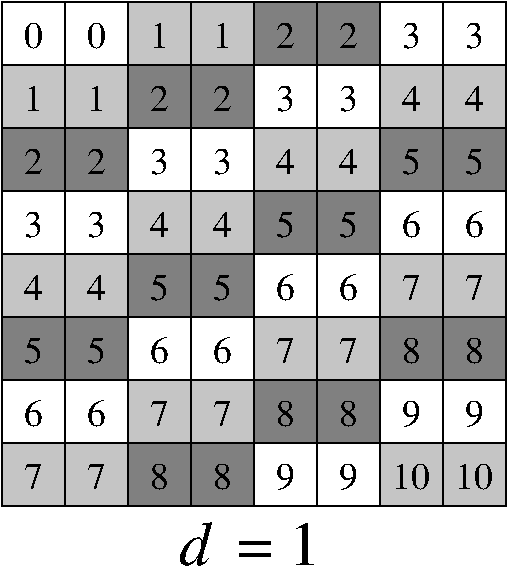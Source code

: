#FIG 3.2  Produced by output_lines
Landscape
Center
Metric
A4      
100.00
Single
-2
1200 2
0 32 #c5c5c5
0 33 #808080
2 2 0 1 0 7 50 -1 20 0.000 0 0 -1 0 0 5
         1800 1800 2250 1800 2250 2250 1800 2250 1800 1800
2 2 0 1 0 7 50 -1 -1 0.000 0 0 -1 0 0 5
         1800 1800 2250 1800 2250 2250 1800 2250 1800 1800
4 1 0 50 -1 0 18 0.0000 4 135 105 2025 2130 0\001
2 2 0 1 0 7 50 -1 20 0.000 0 0 -1 0 0 5
         2250 1800 2700 1800 2700 2250 2250 2250 2250 1800
2 2 0 1 0 7 50 -1 -1 0.000 0 0 -1 0 0 5
         2250 1800 2700 1800 2700 2250 2250 2250 2250 1800
4 1 0 50 -1 0 18 0.0000 4 135 105 2475 2130 0\001
2 2 0 1 0 32 50 -1 20 0.000 0 0 -1 0 0 5
         2700 1800 3150 1800 3150 2250 2700 2250 2700 1800
2 2 0 1 0 7 50 -1 -1 0.000 0 0 -1 0 0 5
         2700 1800 3150 1800 3150 2250 2700 2250 2700 1800
4 1 0 50 -1 0 18 0.0000 4 135 105 2925 2130 1\001
2 2 0 1 0 32 50 -1 20 0.000 0 0 -1 0 0 5
         3150 1800 3600 1800 3600 2250 3150 2250 3150 1800
2 2 0 1 0 7 50 -1 -1 0.000 0 0 -1 0 0 5
         3150 1800 3600 1800 3600 2250 3150 2250 3150 1800
4 1 0 50 -1 0 18 0.0000 4 135 105 3375 2130 1\001
2 2 0 1 0 33 50 -1 20 0.000 0 0 -1 0 0 5
         3600 1800 4050 1800 4050 2250 3600 2250 3600 1800
2 2 0 1 0 7 50 -1 -1 0.000 0 0 -1 0 0 5
         3600 1800 4050 1800 4050 2250 3600 2250 3600 1800
4 1 0 50 -1 0 18 0.0000 4 135 105 3825 2130 2\001
2 2 0 1 0 33 50 -1 20 0.000 0 0 -1 0 0 5
         4050 1800 4500 1800 4500 2250 4050 2250 4050 1800
2 2 0 1 0 7 50 -1 -1 0.000 0 0 -1 0 0 5
         4050 1800 4500 1800 4500 2250 4050 2250 4050 1800
4 1 0 50 -1 0 18 0.0000 4 135 105 4275 2130 2\001
2 2 0 1 0 7 50 -1 20 0.000 0 0 -1 0 0 5
         4500 1800 4950 1800 4950 2250 4500 2250 4500 1800
2 2 0 1 0 7 50 -1 -1 0.000 0 0 -1 0 0 5
         4500 1800 4950 1800 4950 2250 4500 2250 4500 1800
4 1 0 50 -1 0 18 0.0000 4 135 105 4725 2130 3\001
2 2 0 1 0 7 50 -1 20 0.000 0 0 -1 0 0 5
         4950 1800 5400 1800 5400 2250 4950 2250 4950 1800
2 2 0 1 0 7 50 -1 -1 0.000 0 0 -1 0 0 5
         4950 1800 5400 1800 5400 2250 4950 2250 4950 1800
4 1 0 50 -1 0 18 0.0000 4 135 105 5175 2130 3\001
2 2 0 1 0 32 50 -1 20 0.000 0 0 -1 0 0 5
         1800 2250 2250 2250 2250 2700 1800 2700 1800 2250
2 2 0 1 0 7 50 -1 -1 0.000 0 0 -1 0 0 5
         1800 2250 2250 2250 2250 2700 1800 2700 1800 2250
4 1 0 50 -1 0 18 0.0000 4 135 105 2025 2580 1\001
2 2 0 1 0 32 50 -1 20 0.000 0 0 -1 0 0 5
         2250 2250 2700 2250 2700 2700 2250 2700 2250 2250
2 2 0 1 0 7 50 -1 -1 0.000 0 0 -1 0 0 5
         2250 2250 2700 2250 2700 2700 2250 2700 2250 2250
4 1 0 50 -1 0 18 0.0000 4 135 105 2475 2580 1\001
2 2 0 1 0 33 50 -1 20 0.000 0 0 -1 0 0 5
         2700 2250 3150 2250 3150 2700 2700 2700 2700 2250
2 2 0 1 0 7 50 -1 -1 0.000 0 0 -1 0 0 5
         2700 2250 3150 2250 3150 2700 2700 2700 2700 2250
4 1 0 50 -1 0 18 0.0000 4 135 105 2925 2580 2\001
2 2 0 1 0 33 50 -1 20 0.000 0 0 -1 0 0 5
         3150 2250 3600 2250 3600 2700 3150 2700 3150 2250
2 2 0 1 0 7 50 -1 -1 0.000 0 0 -1 0 0 5
         3150 2250 3600 2250 3600 2700 3150 2700 3150 2250
4 1 0 50 -1 0 18 0.0000 4 135 105 3375 2580 2\001
2 2 0 1 0 7 50 -1 20 0.000 0 0 -1 0 0 5
         3600 2250 4050 2250 4050 2700 3600 2700 3600 2250
2 2 0 1 0 7 50 -1 -1 0.000 0 0 -1 0 0 5
         3600 2250 4050 2250 4050 2700 3600 2700 3600 2250
4 1 0 50 -1 0 18 0.0000 4 135 105 3825 2580 3\001
2 2 0 1 0 7 50 -1 20 0.000 0 0 -1 0 0 5
         4050 2250 4500 2250 4500 2700 4050 2700 4050 2250
2 2 0 1 0 7 50 -1 -1 0.000 0 0 -1 0 0 5
         4050 2250 4500 2250 4500 2700 4050 2700 4050 2250
4 1 0 50 -1 0 18 0.0000 4 135 105 4275 2580 3\001
2 2 0 1 0 32 50 -1 20 0.000 0 0 -1 0 0 5
         4500 2250 4950 2250 4950 2700 4500 2700 4500 2250
2 2 0 1 0 7 50 -1 -1 0.000 0 0 -1 0 0 5
         4500 2250 4950 2250 4950 2700 4500 2700 4500 2250
4 1 0 50 -1 0 18 0.0000 4 135 105 4725 2580 4\001
2 2 0 1 0 32 50 -1 20 0.000 0 0 -1 0 0 5
         4950 2250 5400 2250 5400 2700 4950 2700 4950 2250
2 2 0 1 0 7 50 -1 -1 0.000 0 0 -1 0 0 5
         4950 2250 5400 2250 5400 2700 4950 2700 4950 2250
4 1 0 50 -1 0 18 0.0000 4 135 105 5175 2580 4\001
2 2 0 1 0 33 50 -1 20 0.000 0 0 -1 0 0 5
         1800 2700 2250 2700 2250 3150 1800 3150 1800 2700
2 2 0 1 0 7 50 -1 -1 0.000 0 0 -1 0 0 5
         1800 2700 2250 2700 2250 3150 1800 3150 1800 2700
4 1 0 50 -1 0 18 0.0000 4 135 105 2025 3030 2\001
2 2 0 1 0 33 50 -1 20 0.000 0 0 -1 0 0 5
         2250 2700 2700 2700 2700 3150 2250 3150 2250 2700
2 2 0 1 0 7 50 -1 -1 0.000 0 0 -1 0 0 5
         2250 2700 2700 2700 2700 3150 2250 3150 2250 2700
4 1 0 50 -1 0 18 0.0000 4 135 105 2475 3030 2\001
2 2 0 1 0 7 50 -1 20 0.000 0 0 -1 0 0 5
         2700 2700 3150 2700 3150 3150 2700 3150 2700 2700
2 2 0 1 0 7 50 -1 -1 0.000 0 0 -1 0 0 5
         2700 2700 3150 2700 3150 3150 2700 3150 2700 2700
4 1 0 50 -1 0 18 0.0000 4 135 105 2925 3030 3\001
2 2 0 1 0 7 50 -1 20 0.000 0 0 -1 0 0 5
         3150 2700 3600 2700 3600 3150 3150 3150 3150 2700
2 2 0 1 0 7 50 -1 -1 0.000 0 0 -1 0 0 5
         3150 2700 3600 2700 3600 3150 3150 3150 3150 2700
4 1 0 50 -1 0 18 0.0000 4 135 105 3375 3030 3\001
2 2 0 1 0 32 50 -1 20 0.000 0 0 -1 0 0 5
         3600 2700 4050 2700 4050 3150 3600 3150 3600 2700
2 2 0 1 0 7 50 -1 -1 0.000 0 0 -1 0 0 5
         3600 2700 4050 2700 4050 3150 3600 3150 3600 2700
4 1 0 50 -1 0 18 0.0000 4 135 105 3825 3030 4\001
2 2 0 1 0 32 50 -1 20 0.000 0 0 -1 0 0 5
         4050 2700 4500 2700 4500 3150 4050 3150 4050 2700
2 2 0 1 0 7 50 -1 -1 0.000 0 0 -1 0 0 5
         4050 2700 4500 2700 4500 3150 4050 3150 4050 2700
4 1 0 50 -1 0 18 0.0000 4 135 105 4275 3030 4\001
2 2 0 1 0 33 50 -1 20 0.000 0 0 -1 0 0 5
         4500 2700 4950 2700 4950 3150 4500 3150 4500 2700
2 2 0 1 0 7 50 -1 -1 0.000 0 0 -1 0 0 5
         4500 2700 4950 2700 4950 3150 4500 3150 4500 2700
4 1 0 50 -1 0 18 0.0000 4 135 105 4725 3030 5\001
2 2 0 1 0 33 50 -1 20 0.000 0 0 -1 0 0 5
         4950 2700 5400 2700 5400 3150 4950 3150 4950 2700
2 2 0 1 0 7 50 -1 -1 0.000 0 0 -1 0 0 5
         4950 2700 5400 2700 5400 3150 4950 3150 4950 2700
4 1 0 50 -1 0 18 0.0000 4 135 105 5175 3030 5\001
2 2 0 1 0 7 50 -1 20 0.000 0 0 -1 0 0 5
         1800 3150 2250 3150 2250 3600 1800 3600 1800 3150
2 2 0 1 0 7 50 -1 -1 0.000 0 0 -1 0 0 5
         1800 3150 2250 3150 2250 3600 1800 3600 1800 3150
4 1 0 50 -1 0 18 0.0000 4 135 105 2025 3480 3\001
2 2 0 1 0 7 50 -1 20 0.000 0 0 -1 0 0 5
         2250 3150 2700 3150 2700 3600 2250 3600 2250 3150
2 2 0 1 0 7 50 -1 -1 0.000 0 0 -1 0 0 5
         2250 3150 2700 3150 2700 3600 2250 3600 2250 3150
4 1 0 50 -1 0 18 0.0000 4 135 105 2475 3480 3\001
2 2 0 1 0 32 50 -1 20 0.000 0 0 -1 0 0 5
         2700 3150 3150 3150 3150 3600 2700 3600 2700 3150
2 2 0 1 0 7 50 -1 -1 0.000 0 0 -1 0 0 5
         2700 3150 3150 3150 3150 3600 2700 3600 2700 3150
4 1 0 50 -1 0 18 0.0000 4 135 105 2925 3480 4\001
2 2 0 1 0 32 50 -1 20 0.000 0 0 -1 0 0 5
         3150 3150 3600 3150 3600 3600 3150 3600 3150 3150
2 2 0 1 0 7 50 -1 -1 0.000 0 0 -1 0 0 5
         3150 3150 3600 3150 3600 3600 3150 3600 3150 3150
4 1 0 50 -1 0 18 0.0000 4 135 105 3375 3480 4\001
2 2 0 1 0 33 50 -1 20 0.000 0 0 -1 0 0 5
         3600 3150 4050 3150 4050 3600 3600 3600 3600 3150
2 2 0 1 0 7 50 -1 -1 0.000 0 0 -1 0 0 5
         3600 3150 4050 3150 4050 3600 3600 3600 3600 3150
4 1 0 50 -1 0 18 0.0000 4 135 105 3825 3480 5\001
2 2 0 1 0 33 50 -1 20 0.000 0 0 -1 0 0 5
         4050 3150 4500 3150 4500 3600 4050 3600 4050 3150
2 2 0 1 0 7 50 -1 -1 0.000 0 0 -1 0 0 5
         4050 3150 4500 3150 4500 3600 4050 3600 4050 3150
4 1 0 50 -1 0 18 0.0000 4 135 105 4275 3480 5\001
2 2 0 1 0 7 50 -1 20 0.000 0 0 -1 0 0 5
         4500 3150 4950 3150 4950 3600 4500 3600 4500 3150
2 2 0 1 0 7 50 -1 -1 0.000 0 0 -1 0 0 5
         4500 3150 4950 3150 4950 3600 4500 3600 4500 3150
4 1 0 50 -1 0 18 0.0000 4 135 105 4725 3480 6\001
2 2 0 1 0 7 50 -1 20 0.000 0 0 -1 0 0 5
         4950 3150 5400 3150 5400 3600 4950 3600 4950 3150
2 2 0 1 0 7 50 -1 -1 0.000 0 0 -1 0 0 5
         4950 3150 5400 3150 5400 3600 4950 3600 4950 3150
4 1 0 50 -1 0 18 0.0000 4 135 105 5175 3480 6\001
2 2 0 1 0 32 50 -1 20 0.000 0 0 -1 0 0 5
         1800 3600 2250 3600 2250 4050 1800 4050 1800 3600
2 2 0 1 0 7 50 -1 -1 0.000 0 0 -1 0 0 5
         1800 3600 2250 3600 2250 4050 1800 4050 1800 3600
4 1 0 50 -1 0 18 0.0000 4 135 105 2025 3930 4\001
2 2 0 1 0 32 50 -1 20 0.000 0 0 -1 0 0 5
         2250 3600 2700 3600 2700 4050 2250 4050 2250 3600
2 2 0 1 0 7 50 -1 -1 0.000 0 0 -1 0 0 5
         2250 3600 2700 3600 2700 4050 2250 4050 2250 3600
4 1 0 50 -1 0 18 0.0000 4 135 105 2475 3930 4\001
2 2 0 1 0 33 50 -1 20 0.000 0 0 -1 0 0 5
         2700 3600 3150 3600 3150 4050 2700 4050 2700 3600
2 2 0 1 0 7 50 -1 -1 0.000 0 0 -1 0 0 5
         2700 3600 3150 3600 3150 4050 2700 4050 2700 3600
4 1 0 50 -1 0 18 0.0000 4 135 105 2925 3930 5\001
2 2 0 1 0 33 50 -1 20 0.000 0 0 -1 0 0 5
         3150 3600 3600 3600 3600 4050 3150 4050 3150 3600
2 2 0 1 0 7 50 -1 -1 0.000 0 0 -1 0 0 5
         3150 3600 3600 3600 3600 4050 3150 4050 3150 3600
4 1 0 50 -1 0 18 0.0000 4 135 105 3375 3930 5\001
2 2 0 1 0 7 50 -1 20 0.000 0 0 -1 0 0 5
         3600 3600 4050 3600 4050 4050 3600 4050 3600 3600
2 2 0 1 0 7 50 -1 -1 0.000 0 0 -1 0 0 5
         3600 3600 4050 3600 4050 4050 3600 4050 3600 3600
4 1 0 50 -1 0 18 0.0000 4 135 105 3825 3930 6\001
2 2 0 1 0 7 50 -1 20 0.000 0 0 -1 0 0 5
         4050 3600 4500 3600 4500 4050 4050 4050 4050 3600
2 2 0 1 0 7 50 -1 -1 0.000 0 0 -1 0 0 5
         4050 3600 4500 3600 4500 4050 4050 4050 4050 3600
4 1 0 50 -1 0 18 0.0000 4 135 105 4275 3930 6\001
2 2 0 1 0 32 50 -1 20 0.000 0 0 -1 0 0 5
         4500 3600 4950 3600 4950 4050 4500 4050 4500 3600
2 2 0 1 0 7 50 -1 -1 0.000 0 0 -1 0 0 5
         4500 3600 4950 3600 4950 4050 4500 4050 4500 3600
4 1 0 50 -1 0 18 0.0000 4 135 105 4725 3930 7\001
2 2 0 1 0 32 50 -1 20 0.000 0 0 -1 0 0 5
         4950 3600 5400 3600 5400 4050 4950 4050 4950 3600
2 2 0 1 0 7 50 -1 -1 0.000 0 0 -1 0 0 5
         4950 3600 5400 3600 5400 4050 4950 4050 4950 3600
4 1 0 50 -1 0 18 0.0000 4 135 105 5175 3930 7\001
2 2 0 1 0 33 50 -1 20 0.000 0 0 -1 0 0 5
         1800 4050 2250 4050 2250 4500 1800 4500 1800 4050
2 2 0 1 0 7 50 -1 -1 0.000 0 0 -1 0 0 5
         1800 4050 2250 4050 2250 4500 1800 4500 1800 4050
4 1 0 50 -1 0 18 0.0000 4 135 105 2025 4380 5\001
2 2 0 1 0 33 50 -1 20 0.000 0 0 -1 0 0 5
         2250 4050 2700 4050 2700 4500 2250 4500 2250 4050
2 2 0 1 0 7 50 -1 -1 0.000 0 0 -1 0 0 5
         2250 4050 2700 4050 2700 4500 2250 4500 2250 4050
4 1 0 50 -1 0 18 0.0000 4 135 105 2475 4380 5\001
2 2 0 1 0 7 50 -1 20 0.000 0 0 -1 0 0 5
         2700 4050 3150 4050 3150 4500 2700 4500 2700 4050
2 2 0 1 0 7 50 -1 -1 0.000 0 0 -1 0 0 5
         2700 4050 3150 4050 3150 4500 2700 4500 2700 4050
4 1 0 50 -1 0 18 0.0000 4 135 105 2925 4380 6\001
2 2 0 1 0 7 50 -1 20 0.000 0 0 -1 0 0 5
         3150 4050 3600 4050 3600 4500 3150 4500 3150 4050
2 2 0 1 0 7 50 -1 -1 0.000 0 0 -1 0 0 5
         3150 4050 3600 4050 3600 4500 3150 4500 3150 4050
4 1 0 50 -1 0 18 0.0000 4 135 105 3375 4380 6\001
2 2 0 1 0 32 50 -1 20 0.000 0 0 -1 0 0 5
         3600 4050 4050 4050 4050 4500 3600 4500 3600 4050
2 2 0 1 0 7 50 -1 -1 0.000 0 0 -1 0 0 5
         3600 4050 4050 4050 4050 4500 3600 4500 3600 4050
4 1 0 50 -1 0 18 0.0000 4 135 105 3825 4380 7\001
2 2 0 1 0 32 50 -1 20 0.000 0 0 -1 0 0 5
         4050 4050 4500 4050 4500 4500 4050 4500 4050 4050
2 2 0 1 0 7 50 -1 -1 0.000 0 0 -1 0 0 5
         4050 4050 4500 4050 4500 4500 4050 4500 4050 4050
4 1 0 50 -1 0 18 0.0000 4 135 105 4275 4380 7\001
2 2 0 1 0 33 50 -1 20 0.000 0 0 -1 0 0 5
         4500 4050 4950 4050 4950 4500 4500 4500 4500 4050
2 2 0 1 0 7 50 -1 -1 0.000 0 0 -1 0 0 5
         4500 4050 4950 4050 4950 4500 4500 4500 4500 4050
4 1 0 50 -1 0 18 0.0000 4 135 105 4725 4380 8\001
2 2 0 1 0 33 50 -1 20 0.000 0 0 -1 0 0 5
         4950 4050 5400 4050 5400 4500 4950 4500 4950 4050
2 2 0 1 0 7 50 -1 -1 0.000 0 0 -1 0 0 5
         4950 4050 5400 4050 5400 4500 4950 4500 4950 4050
4 1 0 50 -1 0 18 0.0000 4 135 105 5175 4380 8\001
2 2 0 1 0 7 50 -1 20 0.000 0 0 -1 0 0 5
         1800 4500 2250 4500 2250 4950 1800 4950 1800 4500
2 2 0 1 0 7 50 -1 -1 0.000 0 0 -1 0 0 5
         1800 4500 2250 4500 2250 4950 1800 4950 1800 4500
4 1 0 50 -1 0 18 0.0000 4 135 105 2025 4830 6\001
2 2 0 1 0 7 50 -1 20 0.000 0 0 -1 0 0 5
         2250 4500 2700 4500 2700 4950 2250 4950 2250 4500
2 2 0 1 0 7 50 -1 -1 0.000 0 0 -1 0 0 5
         2250 4500 2700 4500 2700 4950 2250 4950 2250 4500
4 1 0 50 -1 0 18 0.0000 4 135 105 2475 4830 6\001
2 2 0 1 0 32 50 -1 20 0.000 0 0 -1 0 0 5
         2700 4500 3150 4500 3150 4950 2700 4950 2700 4500
2 2 0 1 0 7 50 -1 -1 0.000 0 0 -1 0 0 5
         2700 4500 3150 4500 3150 4950 2700 4950 2700 4500
4 1 0 50 -1 0 18 0.0000 4 135 105 2925 4830 7\001
2 2 0 1 0 32 50 -1 20 0.000 0 0 -1 0 0 5
         3150 4500 3600 4500 3600 4950 3150 4950 3150 4500
2 2 0 1 0 7 50 -1 -1 0.000 0 0 -1 0 0 5
         3150 4500 3600 4500 3600 4950 3150 4950 3150 4500
4 1 0 50 -1 0 18 0.0000 4 135 105 3375 4830 7\001
2 2 0 1 0 33 50 -1 20 0.000 0 0 -1 0 0 5
         3600 4500 4050 4500 4050 4950 3600 4950 3600 4500
2 2 0 1 0 7 50 -1 -1 0.000 0 0 -1 0 0 5
         3600 4500 4050 4500 4050 4950 3600 4950 3600 4500
4 1 0 50 -1 0 18 0.0000 4 135 105 3825 4830 8\001
2 2 0 1 0 33 50 -1 20 0.000 0 0 -1 0 0 5
         4050 4500 4500 4500 4500 4950 4050 4950 4050 4500
2 2 0 1 0 7 50 -1 -1 0.000 0 0 -1 0 0 5
         4050 4500 4500 4500 4500 4950 4050 4950 4050 4500
4 1 0 50 -1 0 18 0.0000 4 135 105 4275 4830 8\001
2 2 0 1 0 7 50 -1 20 0.000 0 0 -1 0 0 5
         4500 4500 4950 4500 4950 4950 4500 4950 4500 4500
2 2 0 1 0 7 50 -1 -1 0.000 0 0 -1 0 0 5
         4500 4500 4950 4500 4950 4950 4500 4950 4500 4500
4 1 0 50 -1 0 18 0.0000 4 135 105 4725 4830 9\001
2 2 0 1 0 7 50 -1 20 0.000 0 0 -1 0 0 5
         4950 4500 5400 4500 5400 4950 4950 4950 4950 4500
2 2 0 1 0 7 50 -1 -1 0.000 0 0 -1 0 0 5
         4950 4500 5400 4500 5400 4950 4950 4950 4950 4500
4 1 0 50 -1 0 18 0.0000 4 135 105 5175 4830 9\001
2 2 0 1 0 32 50 -1 20 0.000 0 0 -1 0 0 5
         1800 4950 2250 4950 2250 5400 1800 5400 1800 4950
2 2 0 1 0 7 50 -1 -1 0.000 0 0 -1 0 0 5
         1800 4950 2250 4950 2250 5400 1800 5400 1800 4950
4 1 0 50 -1 0 18 0.0000 4 135 105 2025 5280 7\001
2 2 0 1 0 32 50 -1 20 0.000 0 0 -1 0 0 5
         2250 4950 2700 4950 2700 5400 2250 5400 2250 4950
2 2 0 1 0 7 50 -1 -1 0.000 0 0 -1 0 0 5
         2250 4950 2700 4950 2700 5400 2250 5400 2250 4950
4 1 0 50 -1 0 18 0.0000 4 135 105 2475 5280 7\001
2 2 0 1 0 33 50 -1 20 0.000 0 0 -1 0 0 5
         2700 4950 3150 4950 3150 5400 2700 5400 2700 4950
2 2 0 1 0 7 50 -1 -1 0.000 0 0 -1 0 0 5
         2700 4950 3150 4950 3150 5400 2700 5400 2700 4950
4 1 0 50 -1 0 18 0.0000 4 135 105 2925 5280 8\001
2 2 0 1 0 33 50 -1 20 0.000 0 0 -1 0 0 5
         3150 4950 3600 4950 3600 5400 3150 5400 3150 4950
2 2 0 1 0 7 50 -1 -1 0.000 0 0 -1 0 0 5
         3150 4950 3600 4950 3600 5400 3150 5400 3150 4950
4 1 0 50 -1 0 18 0.0000 4 135 105 3375 5280 8\001
2 2 0 1 0 7 50 -1 20 0.000 0 0 -1 0 0 5
         3600 4950 4050 4950 4050 5400 3600 5400 3600 4950
2 2 0 1 0 7 50 -1 -1 0.000 0 0 -1 0 0 5
         3600 4950 4050 4950 4050 5400 3600 5400 3600 4950
4 1 0 50 -1 0 18 0.0000 4 135 105 3825 5280 9\001
2 2 0 1 0 7 50 -1 20 0.000 0 0 -1 0 0 5
         4050 4950 4500 4950 4500 5400 4050 5400 4050 4950
2 2 0 1 0 7 50 -1 -1 0.000 0 0 -1 0 0 5
         4050 4950 4500 4950 4500 5400 4050 5400 4050 4950
4 1 0 50 -1 0 18 0.0000 4 135 105 4275 5280 9\001
2 2 0 1 0 32 50 -1 20 0.000 0 0 -1 0 0 5
         4500 4950 4950 4950 4950 5400 4500 5400 4500 4950
2 2 0 1 0 7 50 -1 -1 0.000 0 0 -1 0 0 5
         4500 4950 4950 4950 4950 5400 4500 5400 4500 4950
4 1 0 50 -1 0 18 0.0000 4 135 105 4725 5280 10\001
2 2 0 1 0 32 50 -1 20 0.000 0 0 -1 0 0 5
         4950 4950 5400 4950 5400 5400 4950 5400 4950 4950
2 2 0 1 0 7 50 -1 -1 0.000 0 0 -1 0 0 5
         4950 4950 5400 4950 5400 5400 4950 5400 4950 4950
4 1 0 50 -1 0 18 0.0000 4 135 105 5175 5280 10\001
4 1 0 50 -1 1 30 0.0000 4 135 105 3180 5820 d\001
4 1 0 50 -1 0 30 0.0000 4 135 105 3780 5820 = 1\001
